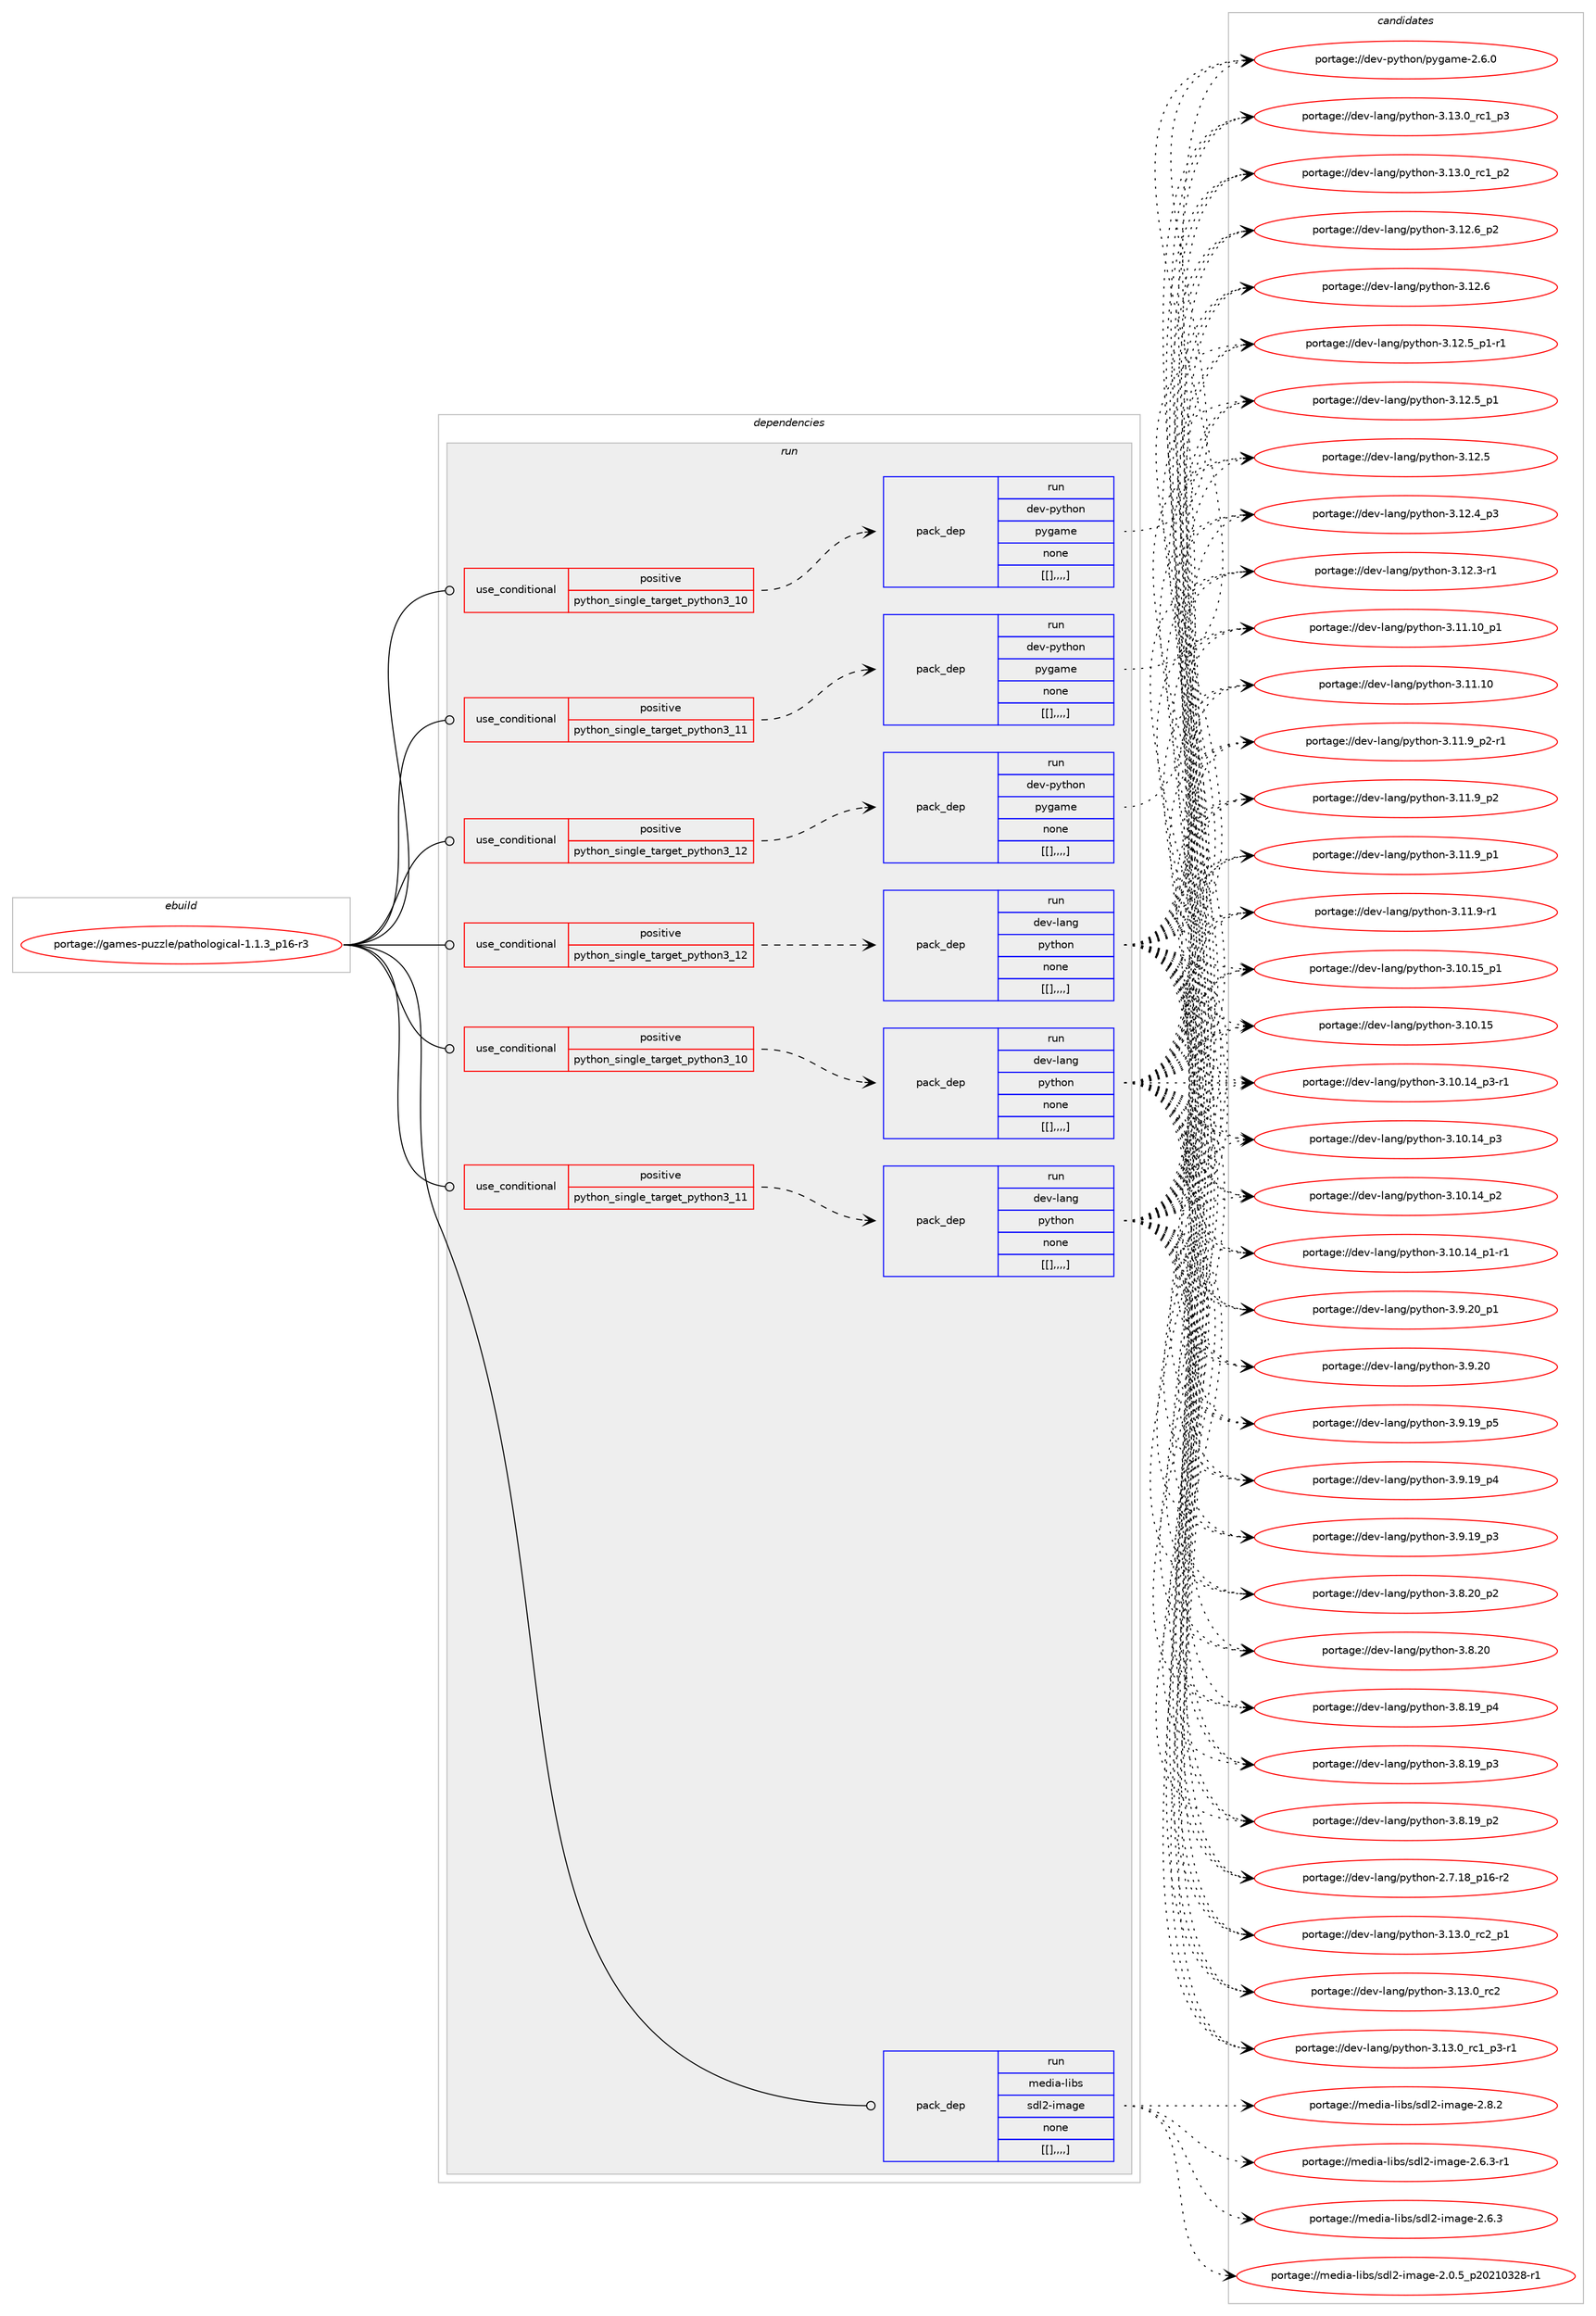 digraph prolog {

# *************
# Graph options
# *************

newrank=true;
concentrate=true;
compound=true;
graph [rankdir=LR,fontname=Helvetica,fontsize=10,ranksep=1.5];#, ranksep=2.5, nodesep=0.2];
edge  [arrowhead=vee];
node  [fontname=Helvetica,fontsize=10];

# **********
# The ebuild
# **********

subgraph cluster_leftcol {
color=gray;
label=<<i>ebuild</i>>;
id [label="portage://games-puzzle/pathological-1.1.3_p16-r3", color=red, width=4, href="../games-puzzle/pathological-1.1.3_p16-r3.svg"];
}

# ****************
# The dependencies
# ****************

subgraph cluster_midcol {
color=gray;
label=<<i>dependencies</i>>;
subgraph cluster_compile {
fillcolor="#eeeeee";
style=filled;
label=<<i>compile</i>>;
}
subgraph cluster_compileandrun {
fillcolor="#eeeeee";
style=filled;
label=<<i>compile and run</i>>;
}
subgraph cluster_run {
fillcolor="#eeeeee";
style=filled;
label=<<i>run</i>>;
subgraph cond66784 {
dependency236531 [label=<<TABLE BORDER="0" CELLBORDER="1" CELLSPACING="0" CELLPADDING="4"><TR><TD ROWSPAN="3" CELLPADDING="10">use_conditional</TD></TR><TR><TD>positive</TD></TR><TR><TD>python_single_target_python3_10</TD></TR></TABLE>>, shape=none, color=red];
subgraph pack168244 {
dependency236532 [label=<<TABLE BORDER="0" CELLBORDER="1" CELLSPACING="0" CELLPADDING="4" WIDTH="220"><TR><TD ROWSPAN="6" CELLPADDING="30">pack_dep</TD></TR><TR><TD WIDTH="110">run</TD></TR><TR><TD>dev-lang</TD></TR><TR><TD>python</TD></TR><TR><TD>none</TD></TR><TR><TD>[[],,,,]</TD></TR></TABLE>>, shape=none, color=blue];
}
dependency236531:e -> dependency236532:w [weight=20,style="dashed",arrowhead="vee"];
}
id:e -> dependency236531:w [weight=20,style="solid",arrowhead="odot"];
subgraph cond66785 {
dependency236533 [label=<<TABLE BORDER="0" CELLBORDER="1" CELLSPACING="0" CELLPADDING="4"><TR><TD ROWSPAN="3" CELLPADDING="10">use_conditional</TD></TR><TR><TD>positive</TD></TR><TR><TD>python_single_target_python3_10</TD></TR></TABLE>>, shape=none, color=red];
subgraph pack168245 {
dependency236534 [label=<<TABLE BORDER="0" CELLBORDER="1" CELLSPACING="0" CELLPADDING="4" WIDTH="220"><TR><TD ROWSPAN="6" CELLPADDING="30">pack_dep</TD></TR><TR><TD WIDTH="110">run</TD></TR><TR><TD>dev-python</TD></TR><TR><TD>pygame</TD></TR><TR><TD>none</TD></TR><TR><TD>[[],,,,]</TD></TR></TABLE>>, shape=none, color=blue];
}
dependency236533:e -> dependency236534:w [weight=20,style="dashed",arrowhead="vee"];
}
id:e -> dependency236533:w [weight=20,style="solid",arrowhead="odot"];
subgraph cond66786 {
dependency236535 [label=<<TABLE BORDER="0" CELLBORDER="1" CELLSPACING="0" CELLPADDING="4"><TR><TD ROWSPAN="3" CELLPADDING="10">use_conditional</TD></TR><TR><TD>positive</TD></TR><TR><TD>python_single_target_python3_11</TD></TR></TABLE>>, shape=none, color=red];
subgraph pack168246 {
dependency236536 [label=<<TABLE BORDER="0" CELLBORDER="1" CELLSPACING="0" CELLPADDING="4" WIDTH="220"><TR><TD ROWSPAN="6" CELLPADDING="30">pack_dep</TD></TR><TR><TD WIDTH="110">run</TD></TR><TR><TD>dev-lang</TD></TR><TR><TD>python</TD></TR><TR><TD>none</TD></TR><TR><TD>[[],,,,]</TD></TR></TABLE>>, shape=none, color=blue];
}
dependency236535:e -> dependency236536:w [weight=20,style="dashed",arrowhead="vee"];
}
id:e -> dependency236535:w [weight=20,style="solid",arrowhead="odot"];
subgraph cond66787 {
dependency236537 [label=<<TABLE BORDER="0" CELLBORDER="1" CELLSPACING="0" CELLPADDING="4"><TR><TD ROWSPAN="3" CELLPADDING="10">use_conditional</TD></TR><TR><TD>positive</TD></TR><TR><TD>python_single_target_python3_11</TD></TR></TABLE>>, shape=none, color=red];
subgraph pack168247 {
dependency236538 [label=<<TABLE BORDER="0" CELLBORDER="1" CELLSPACING="0" CELLPADDING="4" WIDTH="220"><TR><TD ROWSPAN="6" CELLPADDING="30">pack_dep</TD></TR><TR><TD WIDTH="110">run</TD></TR><TR><TD>dev-python</TD></TR><TR><TD>pygame</TD></TR><TR><TD>none</TD></TR><TR><TD>[[],,,,]</TD></TR></TABLE>>, shape=none, color=blue];
}
dependency236537:e -> dependency236538:w [weight=20,style="dashed",arrowhead="vee"];
}
id:e -> dependency236537:w [weight=20,style="solid",arrowhead="odot"];
subgraph cond66788 {
dependency236539 [label=<<TABLE BORDER="0" CELLBORDER="1" CELLSPACING="0" CELLPADDING="4"><TR><TD ROWSPAN="3" CELLPADDING="10">use_conditional</TD></TR><TR><TD>positive</TD></TR><TR><TD>python_single_target_python3_12</TD></TR></TABLE>>, shape=none, color=red];
subgraph pack168248 {
dependency236540 [label=<<TABLE BORDER="0" CELLBORDER="1" CELLSPACING="0" CELLPADDING="4" WIDTH="220"><TR><TD ROWSPAN="6" CELLPADDING="30">pack_dep</TD></TR><TR><TD WIDTH="110">run</TD></TR><TR><TD>dev-lang</TD></TR><TR><TD>python</TD></TR><TR><TD>none</TD></TR><TR><TD>[[],,,,]</TD></TR></TABLE>>, shape=none, color=blue];
}
dependency236539:e -> dependency236540:w [weight=20,style="dashed",arrowhead="vee"];
}
id:e -> dependency236539:w [weight=20,style="solid",arrowhead="odot"];
subgraph cond66789 {
dependency236541 [label=<<TABLE BORDER="0" CELLBORDER="1" CELLSPACING="0" CELLPADDING="4"><TR><TD ROWSPAN="3" CELLPADDING="10">use_conditional</TD></TR><TR><TD>positive</TD></TR><TR><TD>python_single_target_python3_12</TD></TR></TABLE>>, shape=none, color=red];
subgraph pack168249 {
dependency236542 [label=<<TABLE BORDER="0" CELLBORDER="1" CELLSPACING="0" CELLPADDING="4" WIDTH="220"><TR><TD ROWSPAN="6" CELLPADDING="30">pack_dep</TD></TR><TR><TD WIDTH="110">run</TD></TR><TR><TD>dev-python</TD></TR><TR><TD>pygame</TD></TR><TR><TD>none</TD></TR><TR><TD>[[],,,,]</TD></TR></TABLE>>, shape=none, color=blue];
}
dependency236541:e -> dependency236542:w [weight=20,style="dashed",arrowhead="vee"];
}
id:e -> dependency236541:w [weight=20,style="solid",arrowhead="odot"];
subgraph pack168250 {
dependency236543 [label=<<TABLE BORDER="0" CELLBORDER="1" CELLSPACING="0" CELLPADDING="4" WIDTH="220"><TR><TD ROWSPAN="6" CELLPADDING="30">pack_dep</TD></TR><TR><TD WIDTH="110">run</TD></TR><TR><TD>media-libs</TD></TR><TR><TD>sdl2-image</TD></TR><TR><TD>none</TD></TR><TR><TD>[[],,,,]</TD></TR></TABLE>>, shape=none, color=blue];
}
id:e -> dependency236543:w [weight=20,style="solid",arrowhead="odot"];
}
}

# **************
# The candidates
# **************

subgraph cluster_choices {
rank=same;
color=gray;
label=<<i>candidates</i>>;

subgraph choice168244 {
color=black;
nodesep=1;
choice100101118451089711010347112121116104111110455146495146489511499509511249 [label="portage://dev-lang/python-3.13.0_rc2_p1", color=red, width=4,href="../dev-lang/python-3.13.0_rc2_p1.svg"];
choice10010111845108971101034711212111610411111045514649514648951149950 [label="portage://dev-lang/python-3.13.0_rc2", color=red, width=4,href="../dev-lang/python-3.13.0_rc2.svg"];
choice1001011184510897110103471121211161041111104551464951464895114994995112514511449 [label="portage://dev-lang/python-3.13.0_rc1_p3-r1", color=red, width=4,href="../dev-lang/python-3.13.0_rc1_p3-r1.svg"];
choice100101118451089711010347112121116104111110455146495146489511499499511251 [label="portage://dev-lang/python-3.13.0_rc1_p3", color=red, width=4,href="../dev-lang/python-3.13.0_rc1_p3.svg"];
choice100101118451089711010347112121116104111110455146495146489511499499511250 [label="portage://dev-lang/python-3.13.0_rc1_p2", color=red, width=4,href="../dev-lang/python-3.13.0_rc1_p2.svg"];
choice100101118451089711010347112121116104111110455146495046549511250 [label="portage://dev-lang/python-3.12.6_p2", color=red, width=4,href="../dev-lang/python-3.12.6_p2.svg"];
choice10010111845108971101034711212111610411111045514649504654 [label="portage://dev-lang/python-3.12.6", color=red, width=4,href="../dev-lang/python-3.12.6.svg"];
choice1001011184510897110103471121211161041111104551464950465395112494511449 [label="portage://dev-lang/python-3.12.5_p1-r1", color=red, width=4,href="../dev-lang/python-3.12.5_p1-r1.svg"];
choice100101118451089711010347112121116104111110455146495046539511249 [label="portage://dev-lang/python-3.12.5_p1", color=red, width=4,href="../dev-lang/python-3.12.5_p1.svg"];
choice10010111845108971101034711212111610411111045514649504653 [label="portage://dev-lang/python-3.12.5", color=red, width=4,href="../dev-lang/python-3.12.5.svg"];
choice100101118451089711010347112121116104111110455146495046529511251 [label="portage://dev-lang/python-3.12.4_p3", color=red, width=4,href="../dev-lang/python-3.12.4_p3.svg"];
choice100101118451089711010347112121116104111110455146495046514511449 [label="portage://dev-lang/python-3.12.3-r1", color=red, width=4,href="../dev-lang/python-3.12.3-r1.svg"];
choice10010111845108971101034711212111610411111045514649494649489511249 [label="portage://dev-lang/python-3.11.10_p1", color=red, width=4,href="../dev-lang/python-3.11.10_p1.svg"];
choice1001011184510897110103471121211161041111104551464949464948 [label="portage://dev-lang/python-3.11.10", color=red, width=4,href="../dev-lang/python-3.11.10.svg"];
choice1001011184510897110103471121211161041111104551464949465795112504511449 [label="portage://dev-lang/python-3.11.9_p2-r1", color=red, width=4,href="../dev-lang/python-3.11.9_p2-r1.svg"];
choice100101118451089711010347112121116104111110455146494946579511250 [label="portage://dev-lang/python-3.11.9_p2", color=red, width=4,href="../dev-lang/python-3.11.9_p2.svg"];
choice100101118451089711010347112121116104111110455146494946579511249 [label="portage://dev-lang/python-3.11.9_p1", color=red, width=4,href="../dev-lang/python-3.11.9_p1.svg"];
choice100101118451089711010347112121116104111110455146494946574511449 [label="portage://dev-lang/python-3.11.9-r1", color=red, width=4,href="../dev-lang/python-3.11.9-r1.svg"];
choice10010111845108971101034711212111610411111045514649484649539511249 [label="portage://dev-lang/python-3.10.15_p1", color=red, width=4,href="../dev-lang/python-3.10.15_p1.svg"];
choice1001011184510897110103471121211161041111104551464948464953 [label="portage://dev-lang/python-3.10.15", color=red, width=4,href="../dev-lang/python-3.10.15.svg"];
choice100101118451089711010347112121116104111110455146494846495295112514511449 [label="portage://dev-lang/python-3.10.14_p3-r1", color=red, width=4,href="../dev-lang/python-3.10.14_p3-r1.svg"];
choice10010111845108971101034711212111610411111045514649484649529511251 [label="portage://dev-lang/python-3.10.14_p3", color=red, width=4,href="../dev-lang/python-3.10.14_p3.svg"];
choice10010111845108971101034711212111610411111045514649484649529511250 [label="portage://dev-lang/python-3.10.14_p2", color=red, width=4,href="../dev-lang/python-3.10.14_p2.svg"];
choice100101118451089711010347112121116104111110455146494846495295112494511449 [label="portage://dev-lang/python-3.10.14_p1-r1", color=red, width=4,href="../dev-lang/python-3.10.14_p1-r1.svg"];
choice100101118451089711010347112121116104111110455146574650489511249 [label="portage://dev-lang/python-3.9.20_p1", color=red, width=4,href="../dev-lang/python-3.9.20_p1.svg"];
choice10010111845108971101034711212111610411111045514657465048 [label="portage://dev-lang/python-3.9.20", color=red, width=4,href="../dev-lang/python-3.9.20.svg"];
choice100101118451089711010347112121116104111110455146574649579511253 [label="portage://dev-lang/python-3.9.19_p5", color=red, width=4,href="../dev-lang/python-3.9.19_p5.svg"];
choice100101118451089711010347112121116104111110455146574649579511252 [label="portage://dev-lang/python-3.9.19_p4", color=red, width=4,href="../dev-lang/python-3.9.19_p4.svg"];
choice100101118451089711010347112121116104111110455146574649579511251 [label="portage://dev-lang/python-3.9.19_p3", color=red, width=4,href="../dev-lang/python-3.9.19_p3.svg"];
choice100101118451089711010347112121116104111110455146564650489511250 [label="portage://dev-lang/python-3.8.20_p2", color=red, width=4,href="../dev-lang/python-3.8.20_p2.svg"];
choice10010111845108971101034711212111610411111045514656465048 [label="portage://dev-lang/python-3.8.20", color=red, width=4,href="../dev-lang/python-3.8.20.svg"];
choice100101118451089711010347112121116104111110455146564649579511252 [label="portage://dev-lang/python-3.8.19_p4", color=red, width=4,href="../dev-lang/python-3.8.19_p4.svg"];
choice100101118451089711010347112121116104111110455146564649579511251 [label="portage://dev-lang/python-3.8.19_p3", color=red, width=4,href="../dev-lang/python-3.8.19_p3.svg"];
choice100101118451089711010347112121116104111110455146564649579511250 [label="portage://dev-lang/python-3.8.19_p2", color=red, width=4,href="../dev-lang/python-3.8.19_p2.svg"];
choice100101118451089711010347112121116104111110455046554649569511249544511450 [label="portage://dev-lang/python-2.7.18_p16-r2", color=red, width=4,href="../dev-lang/python-2.7.18_p16-r2.svg"];
dependency236532:e -> choice100101118451089711010347112121116104111110455146495146489511499509511249:w [style=dotted,weight="100"];
dependency236532:e -> choice10010111845108971101034711212111610411111045514649514648951149950:w [style=dotted,weight="100"];
dependency236532:e -> choice1001011184510897110103471121211161041111104551464951464895114994995112514511449:w [style=dotted,weight="100"];
dependency236532:e -> choice100101118451089711010347112121116104111110455146495146489511499499511251:w [style=dotted,weight="100"];
dependency236532:e -> choice100101118451089711010347112121116104111110455146495146489511499499511250:w [style=dotted,weight="100"];
dependency236532:e -> choice100101118451089711010347112121116104111110455146495046549511250:w [style=dotted,weight="100"];
dependency236532:e -> choice10010111845108971101034711212111610411111045514649504654:w [style=dotted,weight="100"];
dependency236532:e -> choice1001011184510897110103471121211161041111104551464950465395112494511449:w [style=dotted,weight="100"];
dependency236532:e -> choice100101118451089711010347112121116104111110455146495046539511249:w [style=dotted,weight="100"];
dependency236532:e -> choice10010111845108971101034711212111610411111045514649504653:w [style=dotted,weight="100"];
dependency236532:e -> choice100101118451089711010347112121116104111110455146495046529511251:w [style=dotted,weight="100"];
dependency236532:e -> choice100101118451089711010347112121116104111110455146495046514511449:w [style=dotted,weight="100"];
dependency236532:e -> choice10010111845108971101034711212111610411111045514649494649489511249:w [style=dotted,weight="100"];
dependency236532:e -> choice1001011184510897110103471121211161041111104551464949464948:w [style=dotted,weight="100"];
dependency236532:e -> choice1001011184510897110103471121211161041111104551464949465795112504511449:w [style=dotted,weight="100"];
dependency236532:e -> choice100101118451089711010347112121116104111110455146494946579511250:w [style=dotted,weight="100"];
dependency236532:e -> choice100101118451089711010347112121116104111110455146494946579511249:w [style=dotted,weight="100"];
dependency236532:e -> choice100101118451089711010347112121116104111110455146494946574511449:w [style=dotted,weight="100"];
dependency236532:e -> choice10010111845108971101034711212111610411111045514649484649539511249:w [style=dotted,weight="100"];
dependency236532:e -> choice1001011184510897110103471121211161041111104551464948464953:w [style=dotted,weight="100"];
dependency236532:e -> choice100101118451089711010347112121116104111110455146494846495295112514511449:w [style=dotted,weight="100"];
dependency236532:e -> choice10010111845108971101034711212111610411111045514649484649529511251:w [style=dotted,weight="100"];
dependency236532:e -> choice10010111845108971101034711212111610411111045514649484649529511250:w [style=dotted,weight="100"];
dependency236532:e -> choice100101118451089711010347112121116104111110455146494846495295112494511449:w [style=dotted,weight="100"];
dependency236532:e -> choice100101118451089711010347112121116104111110455146574650489511249:w [style=dotted,weight="100"];
dependency236532:e -> choice10010111845108971101034711212111610411111045514657465048:w [style=dotted,weight="100"];
dependency236532:e -> choice100101118451089711010347112121116104111110455146574649579511253:w [style=dotted,weight="100"];
dependency236532:e -> choice100101118451089711010347112121116104111110455146574649579511252:w [style=dotted,weight="100"];
dependency236532:e -> choice100101118451089711010347112121116104111110455146574649579511251:w [style=dotted,weight="100"];
dependency236532:e -> choice100101118451089711010347112121116104111110455146564650489511250:w [style=dotted,weight="100"];
dependency236532:e -> choice10010111845108971101034711212111610411111045514656465048:w [style=dotted,weight="100"];
dependency236532:e -> choice100101118451089711010347112121116104111110455146564649579511252:w [style=dotted,weight="100"];
dependency236532:e -> choice100101118451089711010347112121116104111110455146564649579511251:w [style=dotted,weight="100"];
dependency236532:e -> choice100101118451089711010347112121116104111110455146564649579511250:w [style=dotted,weight="100"];
dependency236532:e -> choice100101118451089711010347112121116104111110455046554649569511249544511450:w [style=dotted,weight="100"];
}
subgraph choice168245 {
color=black;
nodesep=1;
choice100101118451121211161041111104711212110397109101455046544648 [label="portage://dev-python/pygame-2.6.0", color=red, width=4,href="../dev-python/pygame-2.6.0.svg"];
dependency236534:e -> choice100101118451121211161041111104711212110397109101455046544648:w [style=dotted,weight="100"];
}
subgraph choice168246 {
color=black;
nodesep=1;
choice100101118451089711010347112121116104111110455146495146489511499509511249 [label="portage://dev-lang/python-3.13.0_rc2_p1", color=red, width=4,href="../dev-lang/python-3.13.0_rc2_p1.svg"];
choice10010111845108971101034711212111610411111045514649514648951149950 [label="portage://dev-lang/python-3.13.0_rc2", color=red, width=4,href="../dev-lang/python-3.13.0_rc2.svg"];
choice1001011184510897110103471121211161041111104551464951464895114994995112514511449 [label="portage://dev-lang/python-3.13.0_rc1_p3-r1", color=red, width=4,href="../dev-lang/python-3.13.0_rc1_p3-r1.svg"];
choice100101118451089711010347112121116104111110455146495146489511499499511251 [label="portage://dev-lang/python-3.13.0_rc1_p3", color=red, width=4,href="../dev-lang/python-3.13.0_rc1_p3.svg"];
choice100101118451089711010347112121116104111110455146495146489511499499511250 [label="portage://dev-lang/python-3.13.0_rc1_p2", color=red, width=4,href="../dev-lang/python-3.13.0_rc1_p2.svg"];
choice100101118451089711010347112121116104111110455146495046549511250 [label="portage://dev-lang/python-3.12.6_p2", color=red, width=4,href="../dev-lang/python-3.12.6_p2.svg"];
choice10010111845108971101034711212111610411111045514649504654 [label="portage://dev-lang/python-3.12.6", color=red, width=4,href="../dev-lang/python-3.12.6.svg"];
choice1001011184510897110103471121211161041111104551464950465395112494511449 [label="portage://dev-lang/python-3.12.5_p1-r1", color=red, width=4,href="../dev-lang/python-3.12.5_p1-r1.svg"];
choice100101118451089711010347112121116104111110455146495046539511249 [label="portage://dev-lang/python-3.12.5_p1", color=red, width=4,href="../dev-lang/python-3.12.5_p1.svg"];
choice10010111845108971101034711212111610411111045514649504653 [label="portage://dev-lang/python-3.12.5", color=red, width=4,href="../dev-lang/python-3.12.5.svg"];
choice100101118451089711010347112121116104111110455146495046529511251 [label="portage://dev-lang/python-3.12.4_p3", color=red, width=4,href="../dev-lang/python-3.12.4_p3.svg"];
choice100101118451089711010347112121116104111110455146495046514511449 [label="portage://dev-lang/python-3.12.3-r1", color=red, width=4,href="../dev-lang/python-3.12.3-r1.svg"];
choice10010111845108971101034711212111610411111045514649494649489511249 [label="portage://dev-lang/python-3.11.10_p1", color=red, width=4,href="../dev-lang/python-3.11.10_p1.svg"];
choice1001011184510897110103471121211161041111104551464949464948 [label="portage://dev-lang/python-3.11.10", color=red, width=4,href="../dev-lang/python-3.11.10.svg"];
choice1001011184510897110103471121211161041111104551464949465795112504511449 [label="portage://dev-lang/python-3.11.9_p2-r1", color=red, width=4,href="../dev-lang/python-3.11.9_p2-r1.svg"];
choice100101118451089711010347112121116104111110455146494946579511250 [label="portage://dev-lang/python-3.11.9_p2", color=red, width=4,href="../dev-lang/python-3.11.9_p2.svg"];
choice100101118451089711010347112121116104111110455146494946579511249 [label="portage://dev-lang/python-3.11.9_p1", color=red, width=4,href="../dev-lang/python-3.11.9_p1.svg"];
choice100101118451089711010347112121116104111110455146494946574511449 [label="portage://dev-lang/python-3.11.9-r1", color=red, width=4,href="../dev-lang/python-3.11.9-r1.svg"];
choice10010111845108971101034711212111610411111045514649484649539511249 [label="portage://dev-lang/python-3.10.15_p1", color=red, width=4,href="../dev-lang/python-3.10.15_p1.svg"];
choice1001011184510897110103471121211161041111104551464948464953 [label="portage://dev-lang/python-3.10.15", color=red, width=4,href="../dev-lang/python-3.10.15.svg"];
choice100101118451089711010347112121116104111110455146494846495295112514511449 [label="portage://dev-lang/python-3.10.14_p3-r1", color=red, width=4,href="../dev-lang/python-3.10.14_p3-r1.svg"];
choice10010111845108971101034711212111610411111045514649484649529511251 [label="portage://dev-lang/python-3.10.14_p3", color=red, width=4,href="../dev-lang/python-3.10.14_p3.svg"];
choice10010111845108971101034711212111610411111045514649484649529511250 [label="portage://dev-lang/python-3.10.14_p2", color=red, width=4,href="../dev-lang/python-3.10.14_p2.svg"];
choice100101118451089711010347112121116104111110455146494846495295112494511449 [label="portage://dev-lang/python-3.10.14_p1-r1", color=red, width=4,href="../dev-lang/python-3.10.14_p1-r1.svg"];
choice100101118451089711010347112121116104111110455146574650489511249 [label="portage://dev-lang/python-3.9.20_p1", color=red, width=4,href="../dev-lang/python-3.9.20_p1.svg"];
choice10010111845108971101034711212111610411111045514657465048 [label="portage://dev-lang/python-3.9.20", color=red, width=4,href="../dev-lang/python-3.9.20.svg"];
choice100101118451089711010347112121116104111110455146574649579511253 [label="portage://dev-lang/python-3.9.19_p5", color=red, width=4,href="../dev-lang/python-3.9.19_p5.svg"];
choice100101118451089711010347112121116104111110455146574649579511252 [label="portage://dev-lang/python-3.9.19_p4", color=red, width=4,href="../dev-lang/python-3.9.19_p4.svg"];
choice100101118451089711010347112121116104111110455146574649579511251 [label="portage://dev-lang/python-3.9.19_p3", color=red, width=4,href="../dev-lang/python-3.9.19_p3.svg"];
choice100101118451089711010347112121116104111110455146564650489511250 [label="portage://dev-lang/python-3.8.20_p2", color=red, width=4,href="../dev-lang/python-3.8.20_p2.svg"];
choice10010111845108971101034711212111610411111045514656465048 [label="portage://dev-lang/python-3.8.20", color=red, width=4,href="../dev-lang/python-3.8.20.svg"];
choice100101118451089711010347112121116104111110455146564649579511252 [label="portage://dev-lang/python-3.8.19_p4", color=red, width=4,href="../dev-lang/python-3.8.19_p4.svg"];
choice100101118451089711010347112121116104111110455146564649579511251 [label="portage://dev-lang/python-3.8.19_p3", color=red, width=4,href="../dev-lang/python-3.8.19_p3.svg"];
choice100101118451089711010347112121116104111110455146564649579511250 [label="portage://dev-lang/python-3.8.19_p2", color=red, width=4,href="../dev-lang/python-3.8.19_p2.svg"];
choice100101118451089711010347112121116104111110455046554649569511249544511450 [label="portage://dev-lang/python-2.7.18_p16-r2", color=red, width=4,href="../dev-lang/python-2.7.18_p16-r2.svg"];
dependency236536:e -> choice100101118451089711010347112121116104111110455146495146489511499509511249:w [style=dotted,weight="100"];
dependency236536:e -> choice10010111845108971101034711212111610411111045514649514648951149950:w [style=dotted,weight="100"];
dependency236536:e -> choice1001011184510897110103471121211161041111104551464951464895114994995112514511449:w [style=dotted,weight="100"];
dependency236536:e -> choice100101118451089711010347112121116104111110455146495146489511499499511251:w [style=dotted,weight="100"];
dependency236536:e -> choice100101118451089711010347112121116104111110455146495146489511499499511250:w [style=dotted,weight="100"];
dependency236536:e -> choice100101118451089711010347112121116104111110455146495046549511250:w [style=dotted,weight="100"];
dependency236536:e -> choice10010111845108971101034711212111610411111045514649504654:w [style=dotted,weight="100"];
dependency236536:e -> choice1001011184510897110103471121211161041111104551464950465395112494511449:w [style=dotted,weight="100"];
dependency236536:e -> choice100101118451089711010347112121116104111110455146495046539511249:w [style=dotted,weight="100"];
dependency236536:e -> choice10010111845108971101034711212111610411111045514649504653:w [style=dotted,weight="100"];
dependency236536:e -> choice100101118451089711010347112121116104111110455146495046529511251:w [style=dotted,weight="100"];
dependency236536:e -> choice100101118451089711010347112121116104111110455146495046514511449:w [style=dotted,weight="100"];
dependency236536:e -> choice10010111845108971101034711212111610411111045514649494649489511249:w [style=dotted,weight="100"];
dependency236536:e -> choice1001011184510897110103471121211161041111104551464949464948:w [style=dotted,weight="100"];
dependency236536:e -> choice1001011184510897110103471121211161041111104551464949465795112504511449:w [style=dotted,weight="100"];
dependency236536:e -> choice100101118451089711010347112121116104111110455146494946579511250:w [style=dotted,weight="100"];
dependency236536:e -> choice100101118451089711010347112121116104111110455146494946579511249:w [style=dotted,weight="100"];
dependency236536:e -> choice100101118451089711010347112121116104111110455146494946574511449:w [style=dotted,weight="100"];
dependency236536:e -> choice10010111845108971101034711212111610411111045514649484649539511249:w [style=dotted,weight="100"];
dependency236536:e -> choice1001011184510897110103471121211161041111104551464948464953:w [style=dotted,weight="100"];
dependency236536:e -> choice100101118451089711010347112121116104111110455146494846495295112514511449:w [style=dotted,weight="100"];
dependency236536:e -> choice10010111845108971101034711212111610411111045514649484649529511251:w [style=dotted,weight="100"];
dependency236536:e -> choice10010111845108971101034711212111610411111045514649484649529511250:w [style=dotted,weight="100"];
dependency236536:e -> choice100101118451089711010347112121116104111110455146494846495295112494511449:w [style=dotted,weight="100"];
dependency236536:e -> choice100101118451089711010347112121116104111110455146574650489511249:w [style=dotted,weight="100"];
dependency236536:e -> choice10010111845108971101034711212111610411111045514657465048:w [style=dotted,weight="100"];
dependency236536:e -> choice100101118451089711010347112121116104111110455146574649579511253:w [style=dotted,weight="100"];
dependency236536:e -> choice100101118451089711010347112121116104111110455146574649579511252:w [style=dotted,weight="100"];
dependency236536:e -> choice100101118451089711010347112121116104111110455146574649579511251:w [style=dotted,weight="100"];
dependency236536:e -> choice100101118451089711010347112121116104111110455146564650489511250:w [style=dotted,weight="100"];
dependency236536:e -> choice10010111845108971101034711212111610411111045514656465048:w [style=dotted,weight="100"];
dependency236536:e -> choice100101118451089711010347112121116104111110455146564649579511252:w [style=dotted,weight="100"];
dependency236536:e -> choice100101118451089711010347112121116104111110455146564649579511251:w [style=dotted,weight="100"];
dependency236536:e -> choice100101118451089711010347112121116104111110455146564649579511250:w [style=dotted,weight="100"];
dependency236536:e -> choice100101118451089711010347112121116104111110455046554649569511249544511450:w [style=dotted,weight="100"];
}
subgraph choice168247 {
color=black;
nodesep=1;
choice100101118451121211161041111104711212110397109101455046544648 [label="portage://dev-python/pygame-2.6.0", color=red, width=4,href="../dev-python/pygame-2.6.0.svg"];
dependency236538:e -> choice100101118451121211161041111104711212110397109101455046544648:w [style=dotted,weight="100"];
}
subgraph choice168248 {
color=black;
nodesep=1;
choice100101118451089711010347112121116104111110455146495146489511499509511249 [label="portage://dev-lang/python-3.13.0_rc2_p1", color=red, width=4,href="../dev-lang/python-3.13.0_rc2_p1.svg"];
choice10010111845108971101034711212111610411111045514649514648951149950 [label="portage://dev-lang/python-3.13.0_rc2", color=red, width=4,href="../dev-lang/python-3.13.0_rc2.svg"];
choice1001011184510897110103471121211161041111104551464951464895114994995112514511449 [label="portage://dev-lang/python-3.13.0_rc1_p3-r1", color=red, width=4,href="../dev-lang/python-3.13.0_rc1_p3-r1.svg"];
choice100101118451089711010347112121116104111110455146495146489511499499511251 [label="portage://dev-lang/python-3.13.0_rc1_p3", color=red, width=4,href="../dev-lang/python-3.13.0_rc1_p3.svg"];
choice100101118451089711010347112121116104111110455146495146489511499499511250 [label="portage://dev-lang/python-3.13.0_rc1_p2", color=red, width=4,href="../dev-lang/python-3.13.0_rc1_p2.svg"];
choice100101118451089711010347112121116104111110455146495046549511250 [label="portage://dev-lang/python-3.12.6_p2", color=red, width=4,href="../dev-lang/python-3.12.6_p2.svg"];
choice10010111845108971101034711212111610411111045514649504654 [label="portage://dev-lang/python-3.12.6", color=red, width=4,href="../dev-lang/python-3.12.6.svg"];
choice1001011184510897110103471121211161041111104551464950465395112494511449 [label="portage://dev-lang/python-3.12.5_p1-r1", color=red, width=4,href="../dev-lang/python-3.12.5_p1-r1.svg"];
choice100101118451089711010347112121116104111110455146495046539511249 [label="portage://dev-lang/python-3.12.5_p1", color=red, width=4,href="../dev-lang/python-3.12.5_p1.svg"];
choice10010111845108971101034711212111610411111045514649504653 [label="portage://dev-lang/python-3.12.5", color=red, width=4,href="../dev-lang/python-3.12.5.svg"];
choice100101118451089711010347112121116104111110455146495046529511251 [label="portage://dev-lang/python-3.12.4_p3", color=red, width=4,href="../dev-lang/python-3.12.4_p3.svg"];
choice100101118451089711010347112121116104111110455146495046514511449 [label="portage://dev-lang/python-3.12.3-r1", color=red, width=4,href="../dev-lang/python-3.12.3-r1.svg"];
choice10010111845108971101034711212111610411111045514649494649489511249 [label="portage://dev-lang/python-3.11.10_p1", color=red, width=4,href="../dev-lang/python-3.11.10_p1.svg"];
choice1001011184510897110103471121211161041111104551464949464948 [label="portage://dev-lang/python-3.11.10", color=red, width=4,href="../dev-lang/python-3.11.10.svg"];
choice1001011184510897110103471121211161041111104551464949465795112504511449 [label="portage://dev-lang/python-3.11.9_p2-r1", color=red, width=4,href="../dev-lang/python-3.11.9_p2-r1.svg"];
choice100101118451089711010347112121116104111110455146494946579511250 [label="portage://dev-lang/python-3.11.9_p2", color=red, width=4,href="../dev-lang/python-3.11.9_p2.svg"];
choice100101118451089711010347112121116104111110455146494946579511249 [label="portage://dev-lang/python-3.11.9_p1", color=red, width=4,href="../dev-lang/python-3.11.9_p1.svg"];
choice100101118451089711010347112121116104111110455146494946574511449 [label="portage://dev-lang/python-3.11.9-r1", color=red, width=4,href="../dev-lang/python-3.11.9-r1.svg"];
choice10010111845108971101034711212111610411111045514649484649539511249 [label="portage://dev-lang/python-3.10.15_p1", color=red, width=4,href="../dev-lang/python-3.10.15_p1.svg"];
choice1001011184510897110103471121211161041111104551464948464953 [label="portage://dev-lang/python-3.10.15", color=red, width=4,href="../dev-lang/python-3.10.15.svg"];
choice100101118451089711010347112121116104111110455146494846495295112514511449 [label="portage://dev-lang/python-3.10.14_p3-r1", color=red, width=4,href="../dev-lang/python-3.10.14_p3-r1.svg"];
choice10010111845108971101034711212111610411111045514649484649529511251 [label="portage://dev-lang/python-3.10.14_p3", color=red, width=4,href="../dev-lang/python-3.10.14_p3.svg"];
choice10010111845108971101034711212111610411111045514649484649529511250 [label="portage://dev-lang/python-3.10.14_p2", color=red, width=4,href="../dev-lang/python-3.10.14_p2.svg"];
choice100101118451089711010347112121116104111110455146494846495295112494511449 [label="portage://dev-lang/python-3.10.14_p1-r1", color=red, width=4,href="../dev-lang/python-3.10.14_p1-r1.svg"];
choice100101118451089711010347112121116104111110455146574650489511249 [label="portage://dev-lang/python-3.9.20_p1", color=red, width=4,href="../dev-lang/python-3.9.20_p1.svg"];
choice10010111845108971101034711212111610411111045514657465048 [label="portage://dev-lang/python-3.9.20", color=red, width=4,href="../dev-lang/python-3.9.20.svg"];
choice100101118451089711010347112121116104111110455146574649579511253 [label="portage://dev-lang/python-3.9.19_p5", color=red, width=4,href="../dev-lang/python-3.9.19_p5.svg"];
choice100101118451089711010347112121116104111110455146574649579511252 [label="portage://dev-lang/python-3.9.19_p4", color=red, width=4,href="../dev-lang/python-3.9.19_p4.svg"];
choice100101118451089711010347112121116104111110455146574649579511251 [label="portage://dev-lang/python-3.9.19_p3", color=red, width=4,href="../dev-lang/python-3.9.19_p3.svg"];
choice100101118451089711010347112121116104111110455146564650489511250 [label="portage://dev-lang/python-3.8.20_p2", color=red, width=4,href="../dev-lang/python-3.8.20_p2.svg"];
choice10010111845108971101034711212111610411111045514656465048 [label="portage://dev-lang/python-3.8.20", color=red, width=4,href="../dev-lang/python-3.8.20.svg"];
choice100101118451089711010347112121116104111110455146564649579511252 [label="portage://dev-lang/python-3.8.19_p4", color=red, width=4,href="../dev-lang/python-3.8.19_p4.svg"];
choice100101118451089711010347112121116104111110455146564649579511251 [label="portage://dev-lang/python-3.8.19_p3", color=red, width=4,href="../dev-lang/python-3.8.19_p3.svg"];
choice100101118451089711010347112121116104111110455146564649579511250 [label="portage://dev-lang/python-3.8.19_p2", color=red, width=4,href="../dev-lang/python-3.8.19_p2.svg"];
choice100101118451089711010347112121116104111110455046554649569511249544511450 [label="portage://dev-lang/python-2.7.18_p16-r2", color=red, width=4,href="../dev-lang/python-2.7.18_p16-r2.svg"];
dependency236540:e -> choice100101118451089711010347112121116104111110455146495146489511499509511249:w [style=dotted,weight="100"];
dependency236540:e -> choice10010111845108971101034711212111610411111045514649514648951149950:w [style=dotted,weight="100"];
dependency236540:e -> choice1001011184510897110103471121211161041111104551464951464895114994995112514511449:w [style=dotted,weight="100"];
dependency236540:e -> choice100101118451089711010347112121116104111110455146495146489511499499511251:w [style=dotted,weight="100"];
dependency236540:e -> choice100101118451089711010347112121116104111110455146495146489511499499511250:w [style=dotted,weight="100"];
dependency236540:e -> choice100101118451089711010347112121116104111110455146495046549511250:w [style=dotted,weight="100"];
dependency236540:e -> choice10010111845108971101034711212111610411111045514649504654:w [style=dotted,weight="100"];
dependency236540:e -> choice1001011184510897110103471121211161041111104551464950465395112494511449:w [style=dotted,weight="100"];
dependency236540:e -> choice100101118451089711010347112121116104111110455146495046539511249:w [style=dotted,weight="100"];
dependency236540:e -> choice10010111845108971101034711212111610411111045514649504653:w [style=dotted,weight="100"];
dependency236540:e -> choice100101118451089711010347112121116104111110455146495046529511251:w [style=dotted,weight="100"];
dependency236540:e -> choice100101118451089711010347112121116104111110455146495046514511449:w [style=dotted,weight="100"];
dependency236540:e -> choice10010111845108971101034711212111610411111045514649494649489511249:w [style=dotted,weight="100"];
dependency236540:e -> choice1001011184510897110103471121211161041111104551464949464948:w [style=dotted,weight="100"];
dependency236540:e -> choice1001011184510897110103471121211161041111104551464949465795112504511449:w [style=dotted,weight="100"];
dependency236540:e -> choice100101118451089711010347112121116104111110455146494946579511250:w [style=dotted,weight="100"];
dependency236540:e -> choice100101118451089711010347112121116104111110455146494946579511249:w [style=dotted,weight="100"];
dependency236540:e -> choice100101118451089711010347112121116104111110455146494946574511449:w [style=dotted,weight="100"];
dependency236540:e -> choice10010111845108971101034711212111610411111045514649484649539511249:w [style=dotted,weight="100"];
dependency236540:e -> choice1001011184510897110103471121211161041111104551464948464953:w [style=dotted,weight="100"];
dependency236540:e -> choice100101118451089711010347112121116104111110455146494846495295112514511449:w [style=dotted,weight="100"];
dependency236540:e -> choice10010111845108971101034711212111610411111045514649484649529511251:w [style=dotted,weight="100"];
dependency236540:e -> choice10010111845108971101034711212111610411111045514649484649529511250:w [style=dotted,weight="100"];
dependency236540:e -> choice100101118451089711010347112121116104111110455146494846495295112494511449:w [style=dotted,weight="100"];
dependency236540:e -> choice100101118451089711010347112121116104111110455146574650489511249:w [style=dotted,weight="100"];
dependency236540:e -> choice10010111845108971101034711212111610411111045514657465048:w [style=dotted,weight="100"];
dependency236540:e -> choice100101118451089711010347112121116104111110455146574649579511253:w [style=dotted,weight="100"];
dependency236540:e -> choice100101118451089711010347112121116104111110455146574649579511252:w [style=dotted,weight="100"];
dependency236540:e -> choice100101118451089711010347112121116104111110455146574649579511251:w [style=dotted,weight="100"];
dependency236540:e -> choice100101118451089711010347112121116104111110455146564650489511250:w [style=dotted,weight="100"];
dependency236540:e -> choice10010111845108971101034711212111610411111045514656465048:w [style=dotted,weight="100"];
dependency236540:e -> choice100101118451089711010347112121116104111110455146564649579511252:w [style=dotted,weight="100"];
dependency236540:e -> choice100101118451089711010347112121116104111110455146564649579511251:w [style=dotted,weight="100"];
dependency236540:e -> choice100101118451089711010347112121116104111110455146564649579511250:w [style=dotted,weight="100"];
dependency236540:e -> choice100101118451089711010347112121116104111110455046554649569511249544511450:w [style=dotted,weight="100"];
}
subgraph choice168249 {
color=black;
nodesep=1;
choice100101118451121211161041111104711212110397109101455046544648 [label="portage://dev-python/pygame-2.6.0", color=red, width=4,href="../dev-python/pygame-2.6.0.svg"];
dependency236542:e -> choice100101118451121211161041111104711212110397109101455046544648:w [style=dotted,weight="100"];
}
subgraph choice168250 {
color=black;
nodesep=1;
choice10910110010597451081059811547115100108504510510997103101455046564650 [label="portage://media-libs/sdl2-image-2.8.2", color=red, width=4,href="../media-libs/sdl2-image-2.8.2.svg"];
choice109101100105974510810598115471151001085045105109971031014550465446514511449 [label="portage://media-libs/sdl2-image-2.6.3-r1", color=red, width=4,href="../media-libs/sdl2-image-2.6.3-r1.svg"];
choice10910110010597451081059811547115100108504510510997103101455046544651 [label="portage://media-libs/sdl2-image-2.6.3", color=red, width=4,href="../media-libs/sdl2-image-2.6.3.svg"];
choice109101100105974510810598115471151001085045105109971031014550464846539511250485049485150564511449 [label="portage://media-libs/sdl2-image-2.0.5_p20210328-r1", color=red, width=4,href="../media-libs/sdl2-image-2.0.5_p20210328-r1.svg"];
dependency236543:e -> choice10910110010597451081059811547115100108504510510997103101455046564650:w [style=dotted,weight="100"];
dependency236543:e -> choice109101100105974510810598115471151001085045105109971031014550465446514511449:w [style=dotted,weight="100"];
dependency236543:e -> choice10910110010597451081059811547115100108504510510997103101455046544651:w [style=dotted,weight="100"];
dependency236543:e -> choice109101100105974510810598115471151001085045105109971031014550464846539511250485049485150564511449:w [style=dotted,weight="100"];
}
}

}
